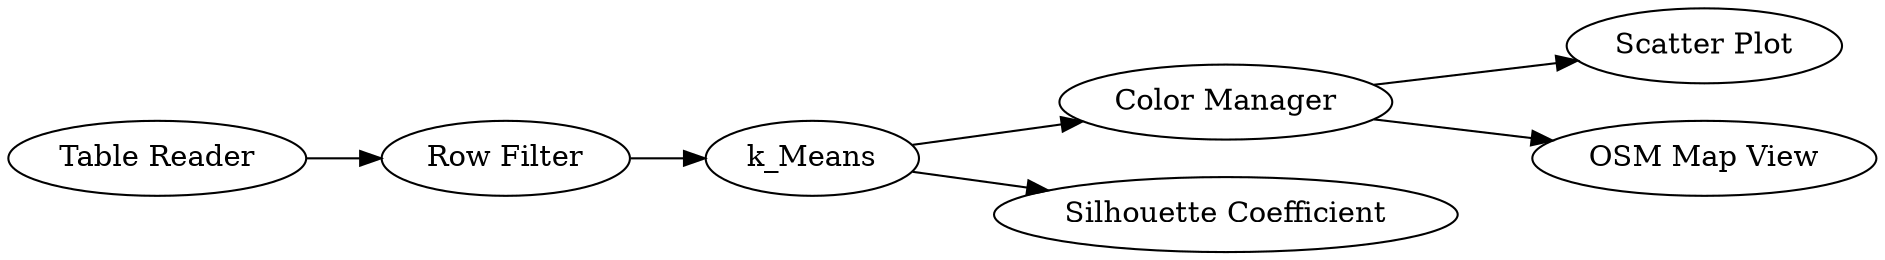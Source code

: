 digraph {
	298 [label="Table Reader"]
	304 [label=k_Means]
	305 [label="Color Manager"]
	306 [label="Row Filter"]
	308 [label="Silhouette Coefficient"]
	309 [label="Scatter Plot"]
	310 [label="OSM Map View"]
	298 -> 306
	304 -> 305
	304 -> 308
	305 -> 309
	305 -> 310
	306 -> 304
	rankdir=LR
}
